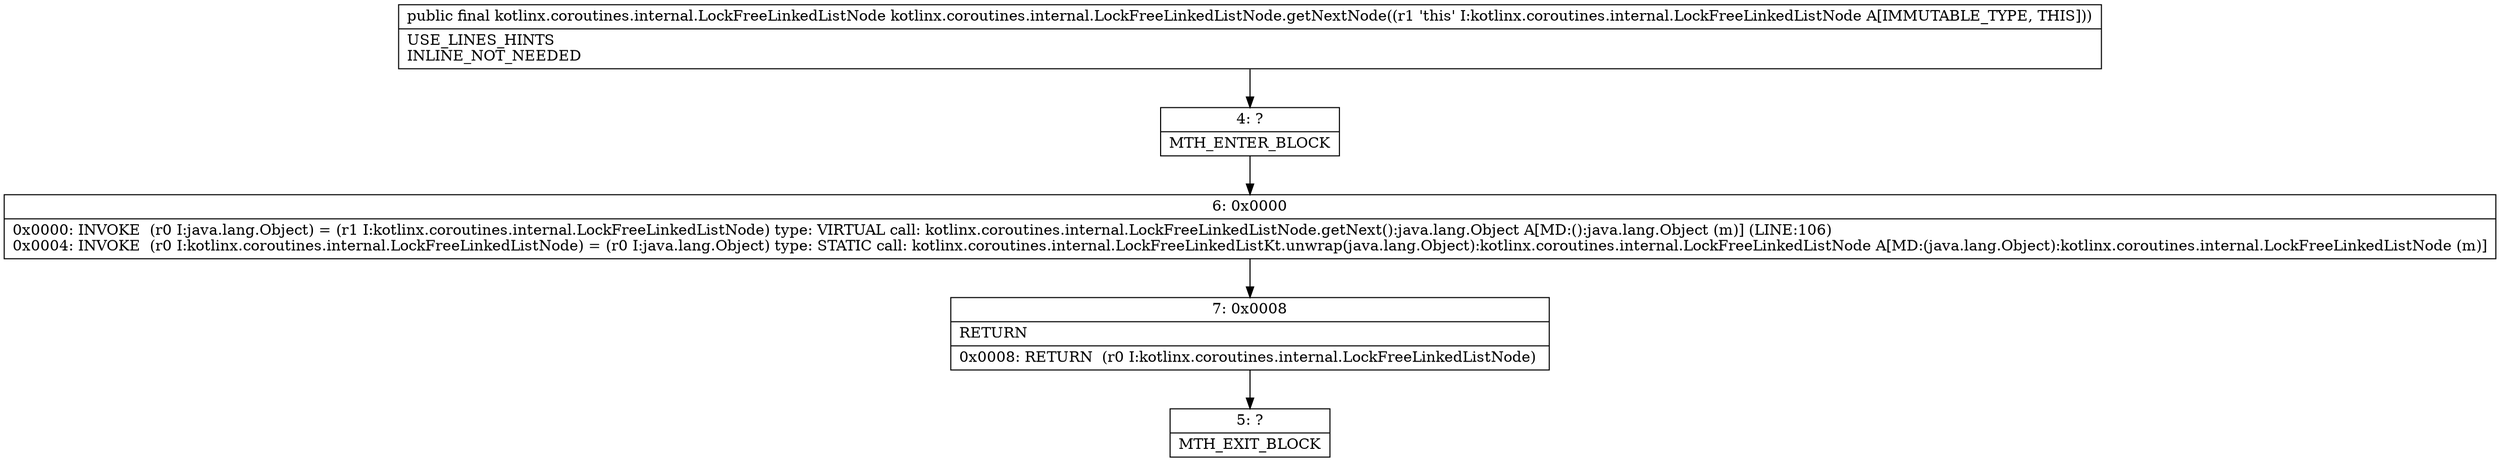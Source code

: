 digraph "CFG forkotlinx.coroutines.internal.LockFreeLinkedListNode.getNextNode()Lkotlinx\/coroutines\/internal\/LockFreeLinkedListNode;" {
Node_4 [shape=record,label="{4\:\ ?|MTH_ENTER_BLOCK\l}"];
Node_6 [shape=record,label="{6\:\ 0x0000|0x0000: INVOKE  (r0 I:java.lang.Object) = (r1 I:kotlinx.coroutines.internal.LockFreeLinkedListNode) type: VIRTUAL call: kotlinx.coroutines.internal.LockFreeLinkedListNode.getNext():java.lang.Object A[MD:():java.lang.Object (m)] (LINE:106)\l0x0004: INVOKE  (r0 I:kotlinx.coroutines.internal.LockFreeLinkedListNode) = (r0 I:java.lang.Object) type: STATIC call: kotlinx.coroutines.internal.LockFreeLinkedListKt.unwrap(java.lang.Object):kotlinx.coroutines.internal.LockFreeLinkedListNode A[MD:(java.lang.Object):kotlinx.coroutines.internal.LockFreeLinkedListNode (m)]\l}"];
Node_7 [shape=record,label="{7\:\ 0x0008|RETURN\l|0x0008: RETURN  (r0 I:kotlinx.coroutines.internal.LockFreeLinkedListNode) \l}"];
Node_5 [shape=record,label="{5\:\ ?|MTH_EXIT_BLOCK\l}"];
MethodNode[shape=record,label="{public final kotlinx.coroutines.internal.LockFreeLinkedListNode kotlinx.coroutines.internal.LockFreeLinkedListNode.getNextNode((r1 'this' I:kotlinx.coroutines.internal.LockFreeLinkedListNode A[IMMUTABLE_TYPE, THIS]))  | USE_LINES_HINTS\lINLINE_NOT_NEEDED\l}"];
MethodNode -> Node_4;Node_4 -> Node_6;
Node_6 -> Node_7;
Node_7 -> Node_5;
}

